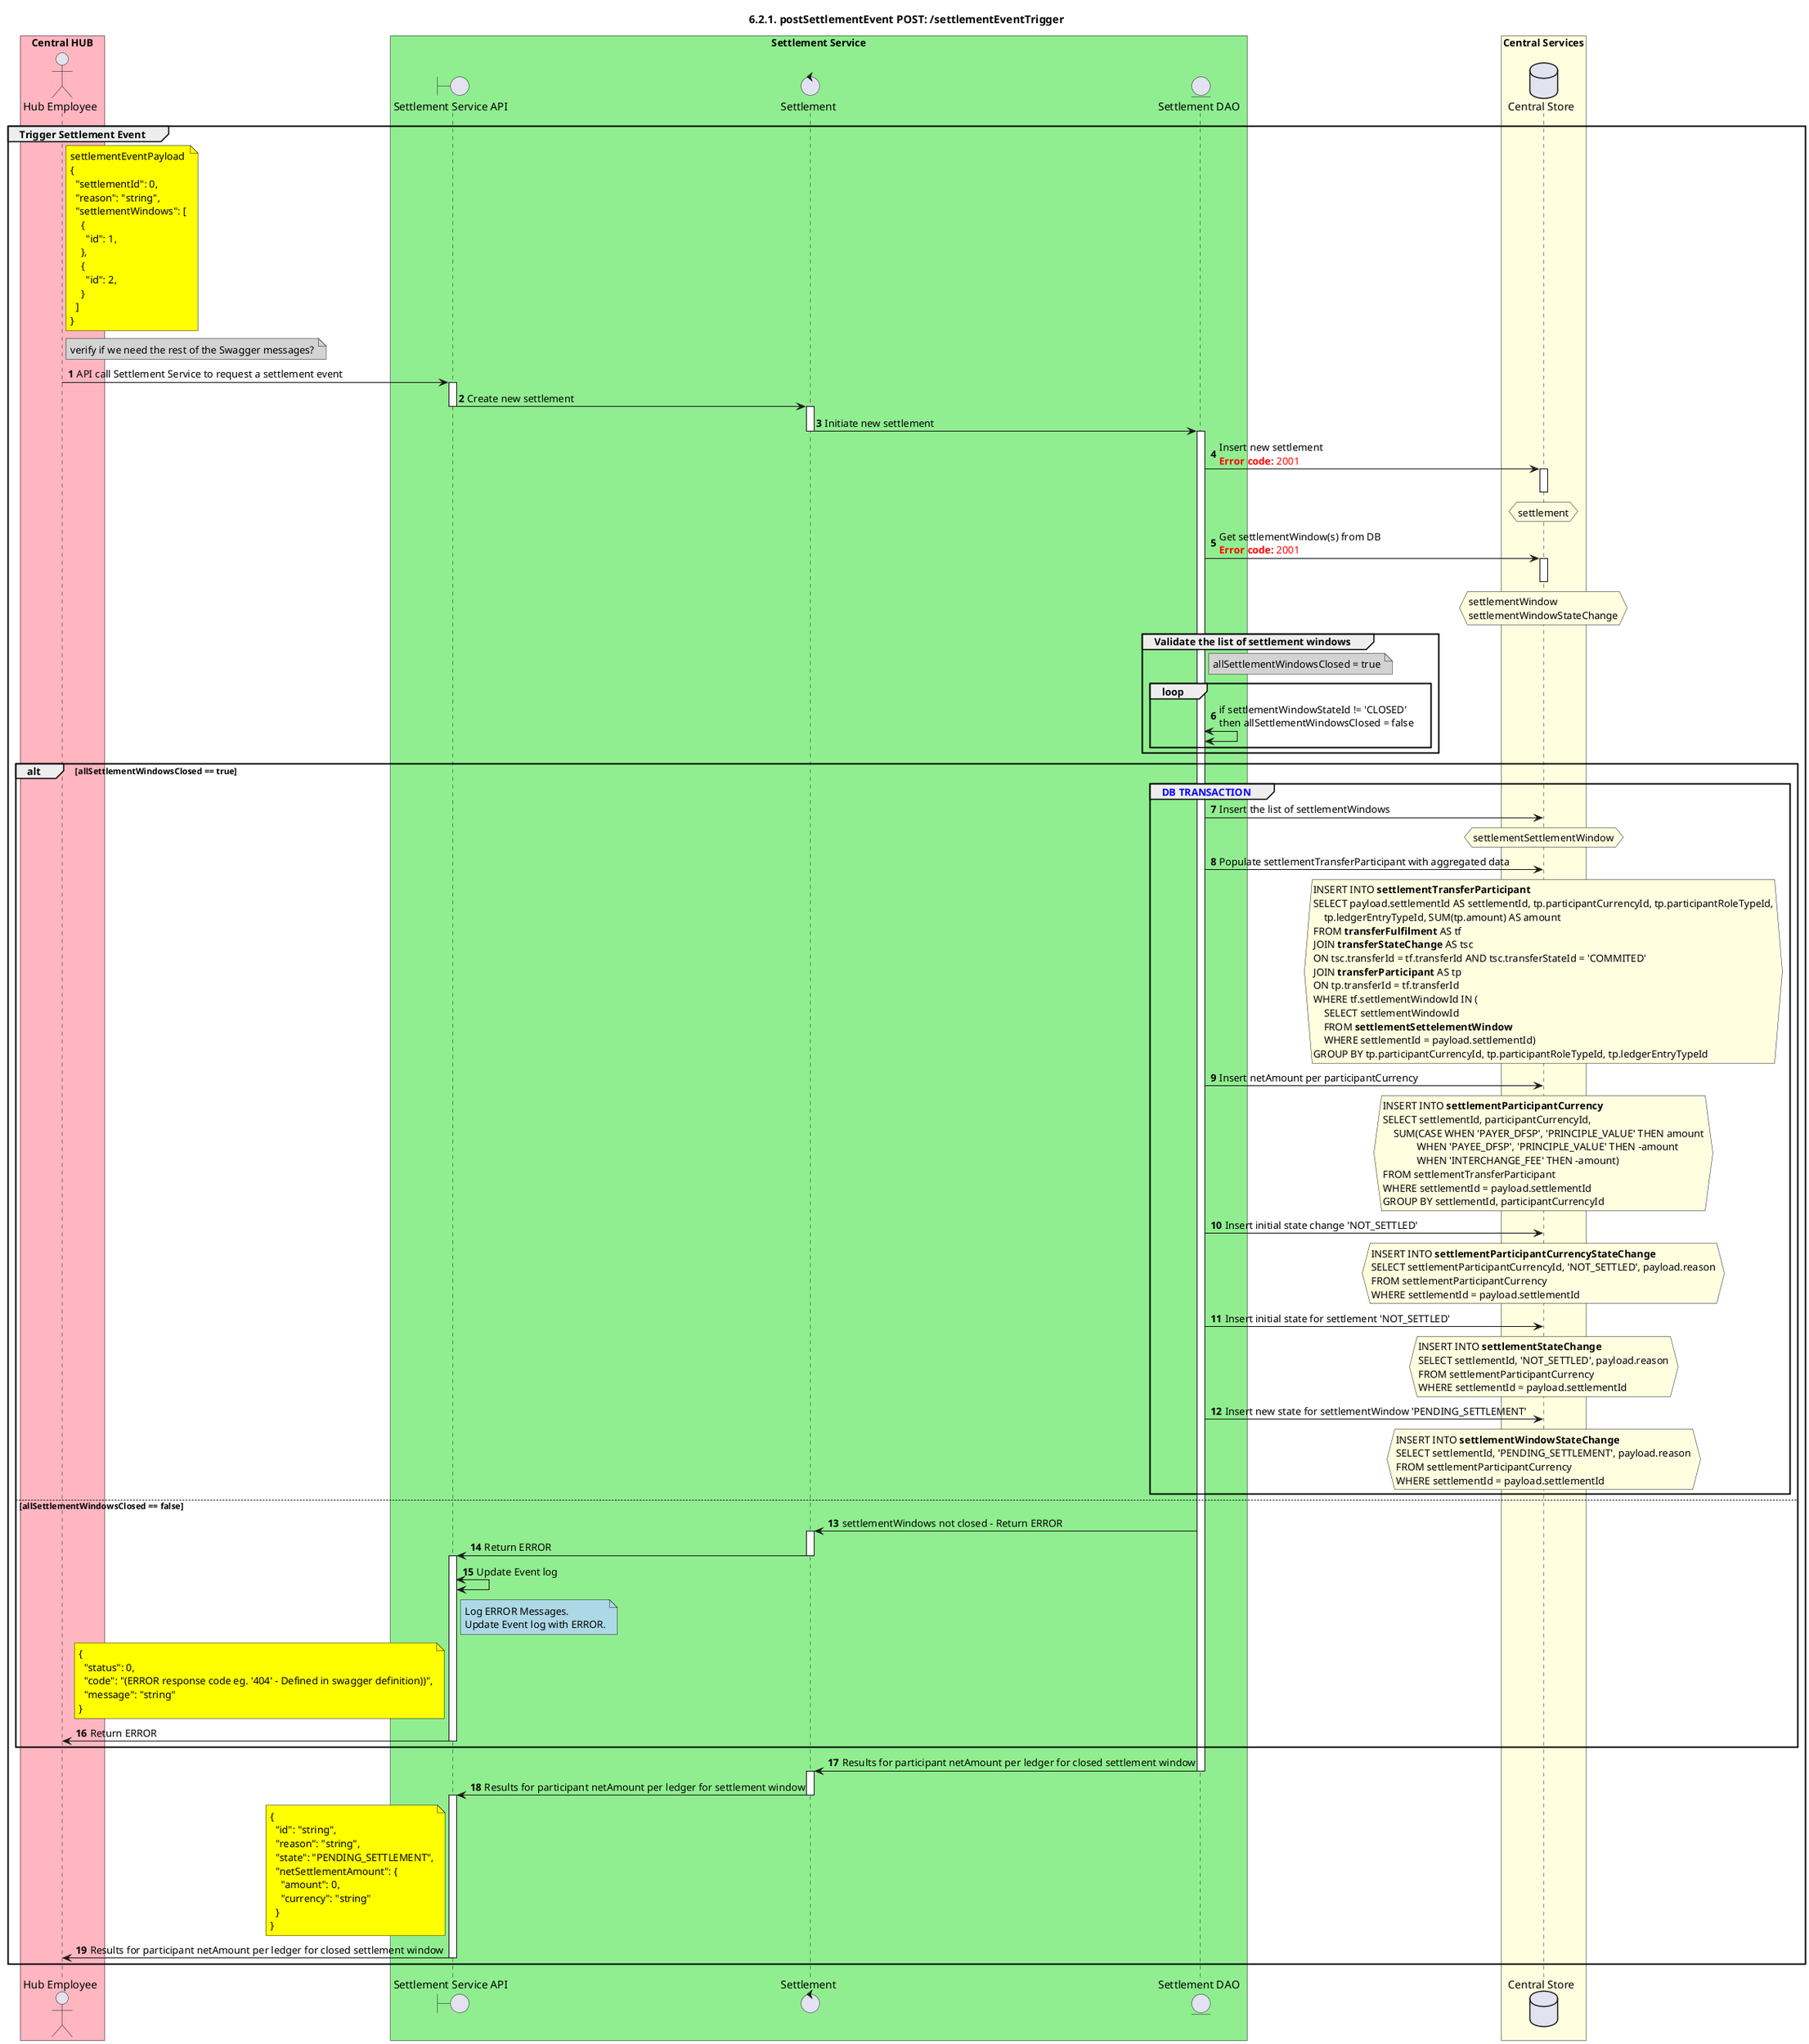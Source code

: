 @startuml
' declate title
title 6.2.1. postSettlementEvent POST: /settlementEventTrigger

autonumber

' Actor Keys:

' declare actors

actor "Hub Employee" as OPERATOR

boundary "Settlement Service API" as SSAPI
control "Settlement" as SETTLEMENT
entity "Settlement DAO" as SETTLE_DAO

database "Central Store" as DB

box "Central HUB" #LightPink
    participant OPERATOR
end box

box "Settlement Service" #LightGreen
    participant SSAPI
    participant SETTLEMENT
    participant SETTLE_DAO
end box

box "Central Services" #LightYellow
    participant DB
end box

' start flow

group Trigger Settlement Event
    note right of OPERATOR #Yellow
        settlementEventPayload
        {
          "settlementId": 0,
          "reason": "string",
          "settlementWindows": [
            {
              "id": 1,
            },
            {
              "id": 2,
            }
          ]
        }
    end note
    note right of OPERATOR #LightGray
        verify if we need the rest of the Swagger messages?
    end note
    OPERATOR -> SSAPI: API call Settlement Service to request a settlement event
    activate SSAPI
    SSAPI-> SETTLEMENT: Create new settlement
    deactivate SSAPI
    activate SETTLEMENT
    SETTLEMENT -> SETTLE_DAO: Initiate new settlement
    deactivate SETTLEMENT
    activate SETTLE_DAO

    SETTLE_DAO -> DB: Insert new settlement \n<color #FF0000><b>Error code:</b> 2001</color>
    activate DB
    hnote over DB #LightYellow
        settlement
    end hnote
    deactivate DB
    deactivate SETTLEMENT
    SETTLE_DAO -> DB: Get settlementWindow(s) from DB \n<color #FF0000><b>Error code:</b> 2001</color>
    activate DB
    hnote over DB #LightYellow
        settlementWindow
        settlementWindowStateChange
    end hnote
    deactivate DB
    group Validate the list of settlement windows
        note right of SETTLE_DAO #LightGray
            allSettlementWindowsClosed = true
        end note
        loop
            SETTLE_DAO <-> SETTLE_DAO: if settlementWindowStateId != 'CLOSED' \nthen allSettlementWindowsClosed = false
        end loop
    end
    alt allSettlementWindowsClosed == true
        group <color #blue>DB TRANSACTION</color>
            SETTLE_DAO -> DB: Insert the list of settlementWindows
            hnote over DB #LightYellow
                settlementSettlementWindow
            end hnote
            SETTLE_DAO -> DB: Populate settlementTransferParticipant with aggregated data
            hnote over DB #LightYellow
                INSERT INTO **settlementTransferParticipant**
                SELECT payload.settlementId AS settlementId, tp.participantCurrencyId, tp.participantRoleTypeId,
                    tp.ledgerEntryTypeId, SUM(tp.amount) AS amount
                FROM **transferFulfilment** AS tf
                JOIN **transferStateChange** AS tsc
                ON tsc.transferId = tf.transferId AND tsc.transferStateId = 'COMMITED'
                JOIN **transferParticipant** AS tp
                ON tp.transferId = tf.transferId
                WHERE tf.settlementWindowId IN (
                    SELECT settlementWindowId
                    FROM **settlementSettelementWindow**
                    WHERE settlementId = payload.settlementId)
                GROUP BY tp.participantCurrencyId, tp.participantRoleTypeId, tp.ledgerEntryTypeId
            end hnote

            SETTLE_DAO -> DB: Insert netAmount per participantCurrency
            hnote over DB #LightYellow
                INSERT INTO **settlementParticipantCurrency**
                SELECT settlementId, participantCurrencyId,
                    SUM(CASE WHEN 'PAYER_DFSP', 'PRINCIPLE_VALUE' THEN amount
                             WHEN 'PAYEE_DFSP', 'PRINCIPLE_VALUE' THEN -amount
                             WHEN 'INTERCHANGE_FEE' THEN -amount)
                FROM settlementTransferParticipant
                WHERE settlementId = payload.settlementId
                GROUP BY settlementId, participantCurrencyId
            end hnote

            SETTLE_DAO -> DB: Insert initial state change 'NOT_SETTLED'
            hnote over DB #LightYellow
                INSERT INTO **settlementParticipantCurrencyStateChange**
                SELECT settlementParticipantCurrencyId, 'NOT_SETTLED', payload.reason
                FROM settlementParticipantCurrency
                WHERE settlementId = payload.settlementId
            end hnote

            SETTLE_DAO -> DB: Insert initial state for settlement 'NOT_SETTLED'
            hnote over DB #LightYellow
                INSERT INTO **settlementStateChange**
                SELECT settlementId, 'NOT_SETTLED', payload.reason
                FROM settlementParticipantCurrency
                WHERE settlementId = payload.settlementId
            end hnote

            SETTLE_DAO -> DB: Insert new state for settlementWindow 'PENDING_SETTLEMENT'
            hnote over DB #LightYellow
                INSERT INTO **settlementWindowStateChange**
                SELECT settlementId, 'PENDING_SETTLEMENT', payload.reason
                FROM settlementParticipantCurrency
                WHERE settlementId = payload.settlementId
            end hnote
        end

    else allSettlementWindowsClosed == false
        SETTLE_DAO -> SETTLEMENT: settlementWindows not closed - Return ERROR
        activate SETTLEMENT
        SETTLEMENT -> SSAPI: Return ERROR
        deactivate SETTLEMENT
        activate SSAPI
        SSAPI <-> SSAPI: Update Event log
        note right of SSAPI #LightBlue
            Log ERROR Messages.
            Update Event log with ERROR.
            end note
        note left of SSAPI #Yellow
            {
              "status": 0,
              "code": "(ERROR response code eg. '404' - Defined in swagger definition))",
              "message": "string"
            }
        end note
        OPERATOR <- SSAPI: Return ERROR
        deactivate SSAPI
    end

    SETTLEMENT <- SETTLE_DAO: Results for participant netAmount per ledger for closed settlement window
    deactivate SETTLE_DAO
    activate SETTLEMENT
    SETTLEMENT -> SSAPI: Results for participant netAmount per ledger for settlement window
    note left of SSAPI #Yellow
        {
          "id": "string",
          "reason": "string",
          "state": "PENDING_SETTLEMENT",
          "netSettlementAmount": {
            "amount": 0,
            "currency": "string"
          }
        }
    end note
    deactivate SETTLEMENT
    activate SSAPI
    SSAPI -> OPERATOR: Results for participant netAmount per ledger for closed settlement window
    deactivate SSAPI
end
@enduml
